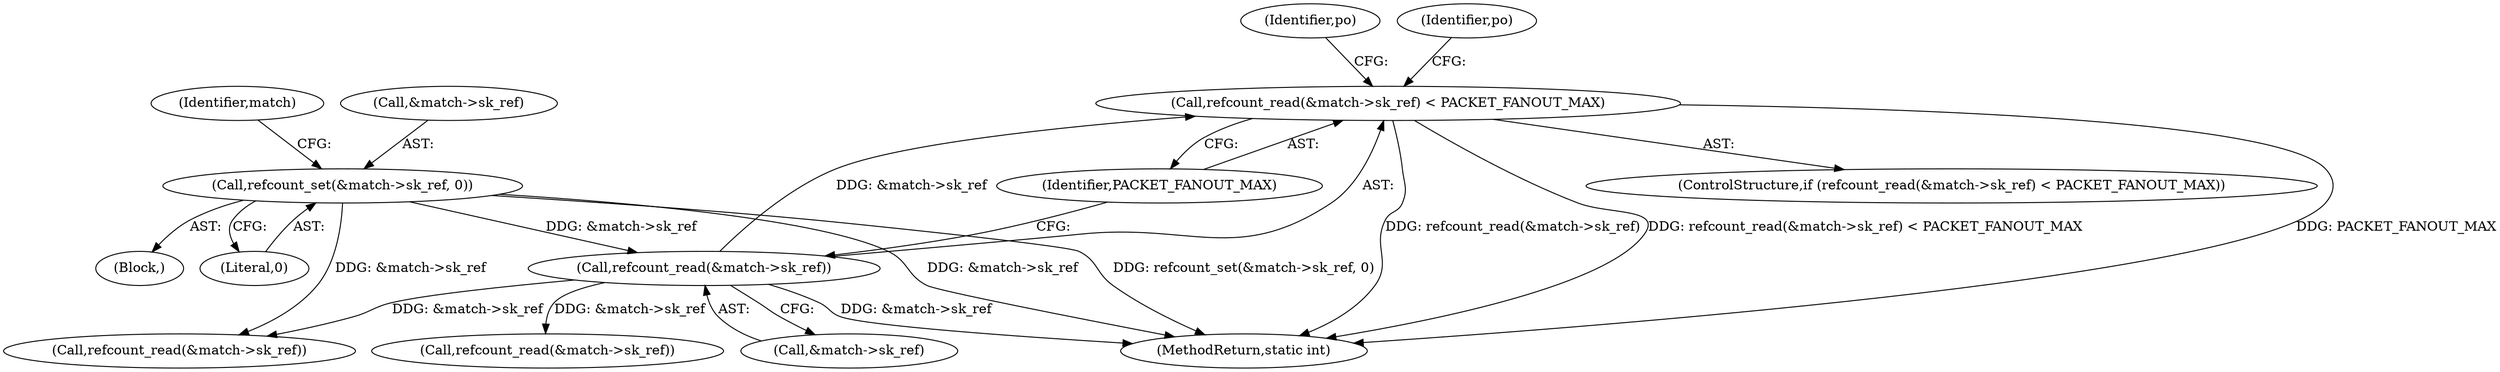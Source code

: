 digraph "0_linux_008ba2a13f2d04c947adc536d19debb8fe66f110@API" {
"1000440" [label="(Call,refcount_read(&match->sk_ref) < PACKET_FANOUT_MAX)"];
"1000441" [label="(Call,refcount_read(&match->sk_ref))"];
"1000333" [label="(Call,refcount_set(&match->sk_ref, 0))"];
"1000338" [label="(Literal,0)"];
"1000440" [label="(Call,refcount_read(&match->sk_ref) < PACKET_FANOUT_MAX)"];
"1000442" [label="(Call,&match->sk_ref)"];
"1000485" [label="(Call,refcount_read(&match->sk_ref))"];
"1000340" [label="(Identifier,match)"];
"1000464" [label="(Call,refcount_read(&match->sk_ref))"];
"1000479" [label="(Identifier,po)"];
"1000334" [label="(Call,&match->sk_ref)"];
"1000451" [label="(Identifier,po)"];
"1000333" [label="(Call,refcount_set(&match->sk_ref, 0))"];
"1000439" [label="(ControlStructure,if (refcount_read(&match->sk_ref) < PACKET_FANOUT_MAX))"];
"1000441" [label="(Call,refcount_read(&match->sk_ref))"];
"1000285" [label="(Block,)"];
"1000446" [label="(Identifier,PACKET_FANOUT_MAX)"];
"1000516" [label="(MethodReturn,static int)"];
"1000440" -> "1000439"  [label="AST: "];
"1000440" -> "1000446"  [label="CFG: "];
"1000441" -> "1000440"  [label="AST: "];
"1000446" -> "1000440"  [label="AST: "];
"1000451" -> "1000440"  [label="CFG: "];
"1000479" -> "1000440"  [label="CFG: "];
"1000440" -> "1000516"  [label="DDG: refcount_read(&match->sk_ref) < PACKET_FANOUT_MAX"];
"1000440" -> "1000516"  [label="DDG: PACKET_FANOUT_MAX"];
"1000440" -> "1000516"  [label="DDG: refcount_read(&match->sk_ref)"];
"1000441" -> "1000440"  [label="DDG: &match->sk_ref"];
"1000441" -> "1000442"  [label="CFG: "];
"1000442" -> "1000441"  [label="AST: "];
"1000446" -> "1000441"  [label="CFG: "];
"1000441" -> "1000516"  [label="DDG: &match->sk_ref"];
"1000333" -> "1000441"  [label="DDG: &match->sk_ref"];
"1000441" -> "1000464"  [label="DDG: &match->sk_ref"];
"1000441" -> "1000485"  [label="DDG: &match->sk_ref"];
"1000333" -> "1000285"  [label="AST: "];
"1000333" -> "1000338"  [label="CFG: "];
"1000334" -> "1000333"  [label="AST: "];
"1000338" -> "1000333"  [label="AST: "];
"1000340" -> "1000333"  [label="CFG: "];
"1000333" -> "1000516"  [label="DDG: &match->sk_ref"];
"1000333" -> "1000516"  [label="DDG: refcount_set(&match->sk_ref, 0)"];
"1000333" -> "1000485"  [label="DDG: &match->sk_ref"];
}
